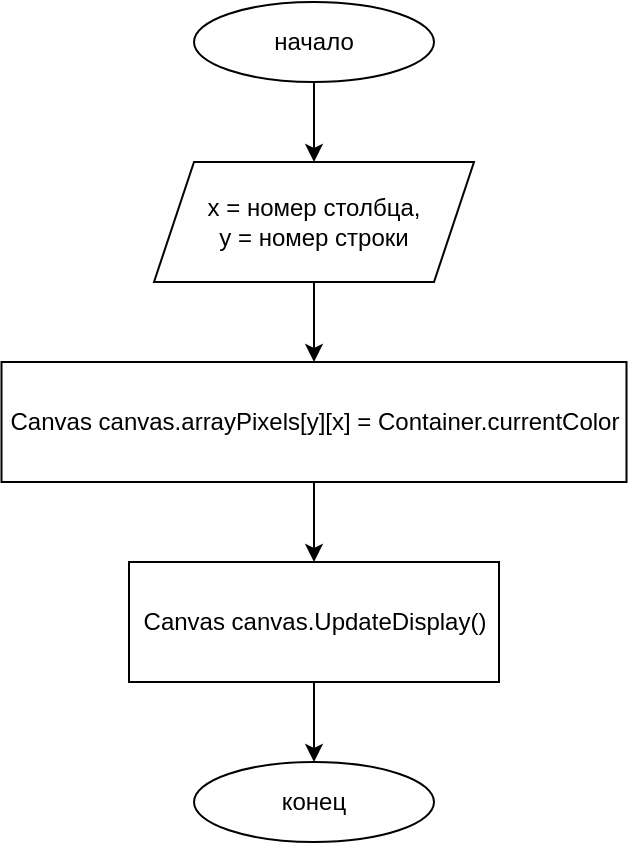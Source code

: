 <mxfile version="18.0.6" type="device"><diagram id="C5RBs43oDa-KdzZeNtuy" name="Page-1"><mxGraphModel dx="1038" dy="649" grid="1" gridSize="10" guides="1" tooltips="1" connect="1" arrows="1" fold="1" page="1" pageScale="1" pageWidth="827" pageHeight="1169" math="0" shadow="0"><root><mxCell id="WIyWlLk6GJQsqaUBKTNV-0"/><mxCell id="WIyWlLk6GJQsqaUBKTNV-1" parent="WIyWlLk6GJQsqaUBKTNV-0"/><mxCell id="aHjqfZ4psK3PuS5jX47d-2" style="edgeStyle=orthogonalEdgeStyle;rounded=0;orthogonalLoop=1;jettySize=auto;html=1;exitX=0.5;exitY=1;exitDx=0;exitDy=0;entryX=0.5;entryY=0;entryDx=0;entryDy=0;" parent="WIyWlLk6GJQsqaUBKTNV-1" source="aHjqfZ4psK3PuS5jX47d-0" target="aHjqfZ4psK3PuS5jX47d-1" edge="1"><mxGeometry relative="1" as="geometry"/></mxCell><mxCell id="aHjqfZ4psK3PuS5jX47d-0" value="начало" style="ellipse;whiteSpace=wrap;html=1;" parent="WIyWlLk6GJQsqaUBKTNV-1" vertex="1"><mxGeometry x="320" y="80" width="120" height="40" as="geometry"/></mxCell><mxCell id="aHjqfZ4psK3PuS5jX47d-4" style="edgeStyle=orthogonalEdgeStyle;rounded=0;orthogonalLoop=1;jettySize=auto;html=1;exitX=0.5;exitY=1;exitDx=0;exitDy=0;entryX=0.5;entryY=0;entryDx=0;entryDy=0;" parent="WIyWlLk6GJQsqaUBKTNV-1" source="aHjqfZ4psK3PuS5jX47d-1" target="aHjqfZ4psK3PuS5jX47d-3" edge="1"><mxGeometry relative="1" as="geometry"/></mxCell><mxCell id="aHjqfZ4psK3PuS5jX47d-1" value="x = номер столбца,&lt;br&gt;y = номер строки" style="shape=parallelogram;perimeter=parallelogramPerimeter;whiteSpace=wrap;html=1;fixedSize=1;" parent="WIyWlLk6GJQsqaUBKTNV-1" vertex="1"><mxGeometry x="300" y="160" width="160" height="60" as="geometry"/></mxCell><mxCell id="aHjqfZ4psK3PuS5jX47d-6" style="edgeStyle=orthogonalEdgeStyle;rounded=0;orthogonalLoop=1;jettySize=auto;html=1;exitX=0.5;exitY=1;exitDx=0;exitDy=0;entryX=0.5;entryY=0;entryDx=0;entryDy=0;" parent="WIyWlLk6GJQsqaUBKTNV-1" source="aHjqfZ4psK3PuS5jX47d-3" target="aHjqfZ4psK3PuS5jX47d-5" edge="1"><mxGeometry relative="1" as="geometry"/></mxCell><mxCell id="aHjqfZ4psK3PuS5jX47d-3" value="Canvas canvas.arrayPixels[y][x] = Container.currentColor" style="rounded=0;whiteSpace=wrap;html=1;" parent="WIyWlLk6GJQsqaUBKTNV-1" vertex="1"><mxGeometry x="223.75" y="260" width="312.5" height="60" as="geometry"/></mxCell><mxCell id="aHjqfZ4psK3PuS5jX47d-8" style="edgeStyle=orthogonalEdgeStyle;rounded=0;orthogonalLoop=1;jettySize=auto;html=1;exitX=0.5;exitY=1;exitDx=0;exitDy=0;entryX=0.5;entryY=0;entryDx=0;entryDy=0;" parent="WIyWlLk6GJQsqaUBKTNV-1" source="aHjqfZ4psK3PuS5jX47d-5" target="aHjqfZ4psK3PuS5jX47d-7" edge="1"><mxGeometry relative="1" as="geometry"/></mxCell><mxCell id="aHjqfZ4psK3PuS5jX47d-5" value="&lt;span style=&quot;&quot;&gt;Canvas canvas.&lt;/span&gt;UpdateDisplay()" style="rounded=0;whiteSpace=wrap;html=1;" parent="WIyWlLk6GJQsqaUBKTNV-1" vertex="1"><mxGeometry x="287.5" y="360" width="185" height="60" as="geometry"/></mxCell><mxCell id="aHjqfZ4psK3PuS5jX47d-7" value="конец" style="ellipse;whiteSpace=wrap;html=1;" parent="WIyWlLk6GJQsqaUBKTNV-1" vertex="1"><mxGeometry x="320" y="460" width="120" height="40" as="geometry"/></mxCell></root></mxGraphModel></diagram></mxfile>